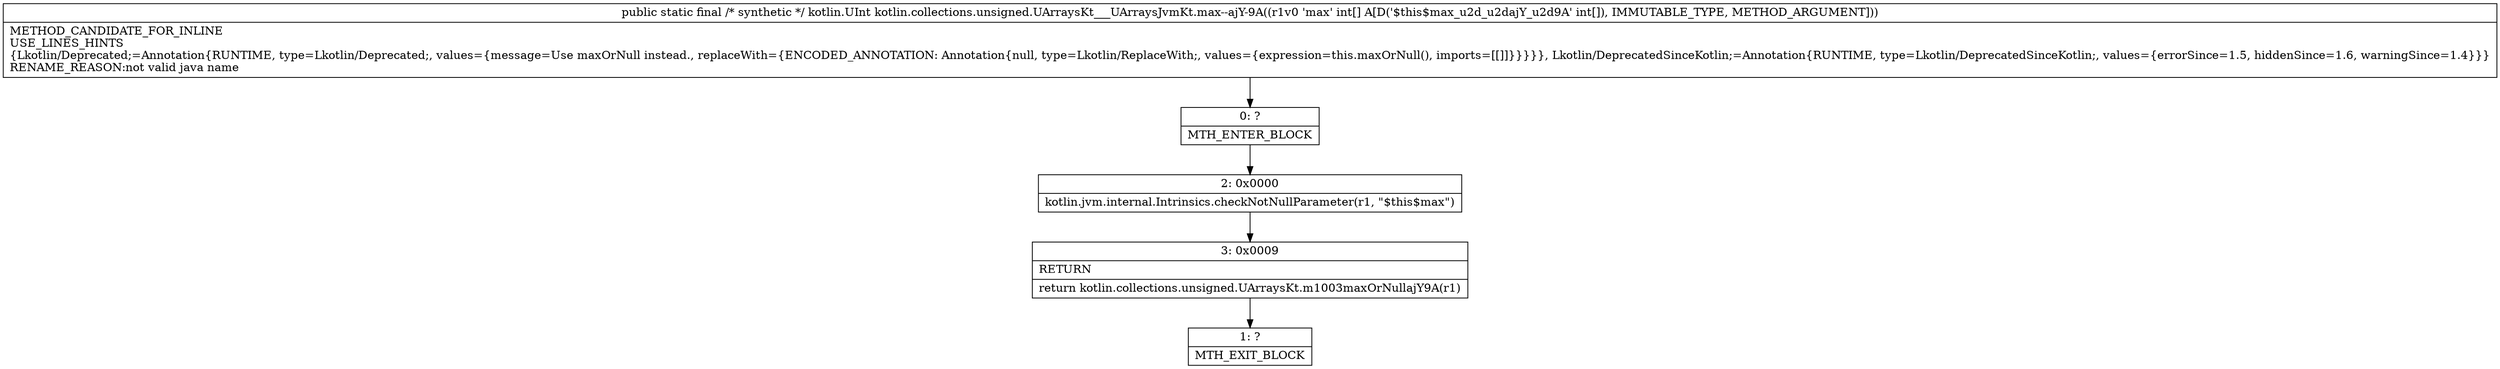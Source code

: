 digraph "CFG forkotlin.collections.unsigned.UArraysKt___UArraysJvmKt.max\-\-ajY\-9A([I)Lkotlin\/UInt;" {
Node_0 [shape=record,label="{0\:\ ?|MTH_ENTER_BLOCK\l}"];
Node_2 [shape=record,label="{2\:\ 0x0000|kotlin.jvm.internal.Intrinsics.checkNotNullParameter(r1, \"$this$max\")\l}"];
Node_3 [shape=record,label="{3\:\ 0x0009|RETURN\l|return kotlin.collections.unsigned.UArraysKt.m1003maxOrNullajY9A(r1)\l}"];
Node_1 [shape=record,label="{1\:\ ?|MTH_EXIT_BLOCK\l}"];
MethodNode[shape=record,label="{public static final \/* synthetic *\/ kotlin.UInt kotlin.collections.unsigned.UArraysKt___UArraysJvmKt.max\-\-ajY\-9A((r1v0 'max' int[] A[D('$this$max_u2d_u2dajY_u2d9A' int[]), IMMUTABLE_TYPE, METHOD_ARGUMENT]))  | METHOD_CANDIDATE_FOR_INLINE\lUSE_LINES_HINTS\l\{Lkotlin\/Deprecated;=Annotation\{RUNTIME, type=Lkotlin\/Deprecated;, values=\{message=Use maxOrNull instead., replaceWith=\{ENCODED_ANNOTATION: Annotation\{null, type=Lkotlin\/ReplaceWith;, values=\{expression=this.maxOrNull(), imports=[[]]\}\}\}\}\}, Lkotlin\/DeprecatedSinceKotlin;=Annotation\{RUNTIME, type=Lkotlin\/DeprecatedSinceKotlin;, values=\{errorSince=1.5, hiddenSince=1.6, warningSince=1.4\}\}\}\lRENAME_REASON:not valid java name\l}"];
MethodNode -> Node_0;Node_0 -> Node_2;
Node_2 -> Node_3;
Node_3 -> Node_1;
}

